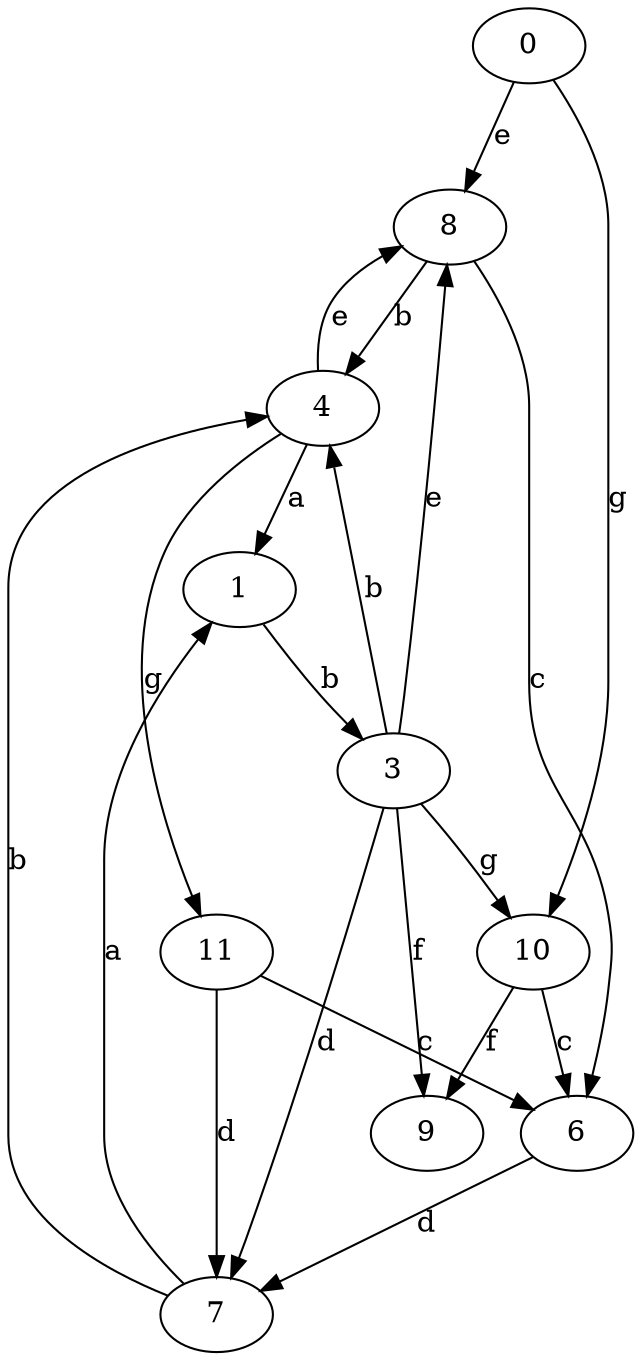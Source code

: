 strict digraph  {
0;
1;
3;
4;
6;
7;
8;
9;
10;
11;
0 -> 8  [label=e];
0 -> 10  [label=g];
1 -> 3  [label=b];
3 -> 4  [label=b];
3 -> 7  [label=d];
3 -> 8  [label=e];
3 -> 9  [label=f];
3 -> 10  [label=g];
4 -> 1  [label=a];
4 -> 8  [label=e];
4 -> 11  [label=g];
6 -> 7  [label=d];
7 -> 1  [label=a];
7 -> 4  [label=b];
8 -> 4  [label=b];
8 -> 6  [label=c];
10 -> 6  [label=c];
10 -> 9  [label=f];
11 -> 6  [label=c];
11 -> 7  [label=d];
}
